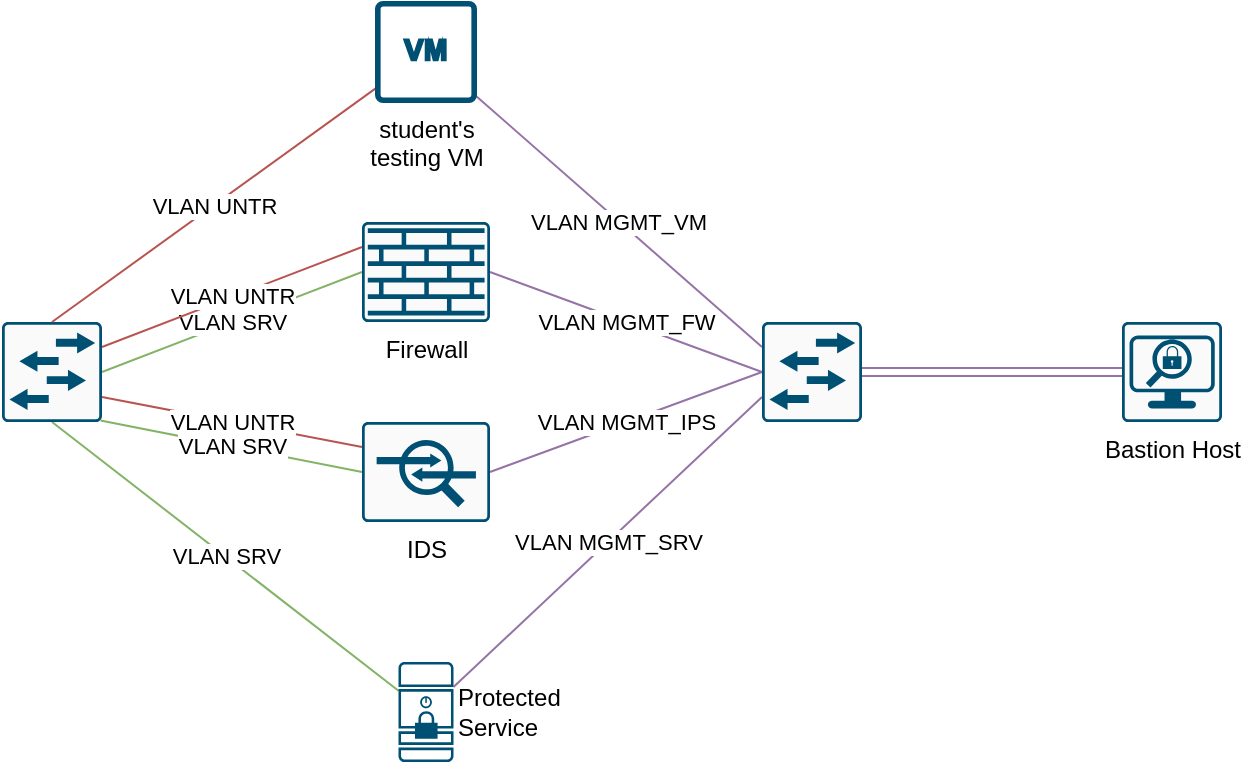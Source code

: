 <mxfile version="14.4.3" type="device" pages="2"><diagram id="MC4qeyAvFHsjD0MpzfU7" name="lab-fw"><mxGraphModel dx="1038" dy="732" grid="1" gridSize="10" guides="1" tooltips="1" connect="1" arrows="1" fold="1" page="1" pageScale="5" pageWidth="827" pageHeight="1169" math="0" shadow="0"><root><mxCell id="0"/><mxCell id="1" parent="0"/><mxCell id="MDM1poyxRE-ZIjbw2ITa-63" value="VLAN SRV" style="edgeStyle=none;rounded=0;orthogonalLoop=1;jettySize=auto;html=1;entryX=0.5;entryY=1;entryDx=0;entryDy=0;entryPerimeter=0;endArrow=none;endFill=0;strokeColor=#82b366;fontSize=11;fillColor=#d5e8d4;" parent="1" source="MDM1poyxRE-ZIjbw2ITa-2" target="MDM1poyxRE-ZIjbw2ITa-15" edge="1"><mxGeometry relative="1" as="geometry"/></mxCell><mxCell id="EVLzuXy6i7l5MArPGpG4-6" value="VLAN MGMT_SRV" style="edgeStyle=none;rounded=0;orthogonalLoop=1;jettySize=auto;html=1;exitX=1;exitY=0.25;exitDx=0;exitDy=0;exitPerimeter=0;entryX=0;entryY=0.75;entryDx=0;entryDy=0;entryPerimeter=0;endArrow=none;endFill=0;fillColor=#e1d5e7;strokeColor=#9673a6;" edge="1" parent="1" source="MDM1poyxRE-ZIjbw2ITa-2" target="EVLzuXy6i7l5MArPGpG4-1"><mxGeometry relative="1" as="geometry"/></mxCell><mxCell id="MDM1poyxRE-ZIjbw2ITa-2" value="&lt;div&gt;Protected &lt;br&gt;&lt;/div&gt;&lt;div&gt;Service&lt;/div&gt;" style="points=[[0.015,0.015,0],[0.985,0.015,0],[0.985,0.985,0],[0.015,0.985,0],[0.25,0,0],[0.5,0,0],[0.75,0,0],[1,0.25,0],[1,0.5,0],[1,0.75,0],[0.75,1,0],[0.5,1,0],[0.25,1,0],[0,0.75,0],[0,0.5,0],[0,0.25,0]];verticalLabelPosition=middle;html=1;verticalAlign=middle;aspect=fixed;align=left;pointerEvents=1;shape=mxgraph.cisco19.secure_server;fillColor=#005073;strokeColor=none;labelPosition=right;" parent="1" vertex="1"><mxGeometry x="588.25" y="880" width="27.5" height="50" as="geometry"/></mxCell><mxCell id="EVLzuXy6i7l5MArPGpG4-4" value="VLAN SRV" style="edgeStyle=none;rounded=0;orthogonalLoop=1;jettySize=auto;html=1;exitX=0;exitY=0.5;exitDx=0;exitDy=0;exitPerimeter=0;entryX=1;entryY=0.5;entryDx=0;entryDy=0;entryPerimeter=0;endArrow=none;endFill=0;fillColor=#d5e8d4;strokeColor=#82b366;" edge="1" parent="1" source="MDM1poyxRE-ZIjbw2ITa-8" target="MDM1poyxRE-ZIjbw2ITa-15"><mxGeometry relative="1" as="geometry"/></mxCell><mxCell id="EVLzuXy6i7l5MArPGpG4-8" value="VLAN MGMT_FW" style="edgeStyle=none;rounded=0;orthogonalLoop=1;jettySize=auto;html=1;exitX=1;exitY=0.5;exitDx=0;exitDy=0;exitPerimeter=0;entryX=0;entryY=0.5;entryDx=0;entryDy=0;entryPerimeter=0;endArrow=none;endFill=0;fillColor=#e1d5e7;strokeColor=#9673a6;" edge="1" parent="1" source="MDM1poyxRE-ZIjbw2ITa-8" target="EVLzuXy6i7l5MArPGpG4-1"><mxGeometry relative="1" as="geometry"/></mxCell><mxCell id="EVLzuXy6i7l5MArPGpG4-11" value="VLAN UNTR" style="edgeStyle=none;rounded=0;orthogonalLoop=1;jettySize=auto;html=1;exitX=0;exitY=0.25;exitDx=0;exitDy=0;exitPerimeter=0;entryX=1;entryY=0.25;entryDx=0;entryDy=0;entryPerimeter=0;endArrow=none;endFill=0;fillColor=#f8cecc;strokeColor=#b85450;" edge="1" parent="1" source="MDM1poyxRE-ZIjbw2ITa-8" target="MDM1poyxRE-ZIjbw2ITa-15"><mxGeometry relative="1" as="geometry"/></mxCell><mxCell id="MDM1poyxRE-ZIjbw2ITa-8" value="Firewall" style="points=[[0.015,0.015,0],[0.985,0.015,0],[0.985,0.985,0],[0.015,0.985,0],[0.25,0,0],[0.5,0,0],[0.75,0,0],[1,0.25,0],[1,0.5,0],[1,0.75,0],[0.75,1,0],[0.5,1,0],[0.25,1,0],[0,0.75,0],[0,0.5,0],[0,0.25,0]];verticalLabelPosition=bottom;html=1;verticalAlign=top;aspect=fixed;align=center;pointerEvents=1;shape=mxgraph.cisco19.rect;prIcon=firewall;fillColor=#FAFAFA;strokeColor=#005073;" parent="1" vertex="1"><mxGeometry x="570" y="660" width="64" height="50" as="geometry"/></mxCell><mxCell id="EVLzuXy6i7l5MArPGpG4-3" style="edgeStyle=orthogonalEdgeStyle;rounded=0;orthogonalLoop=1;jettySize=auto;html=1;exitX=0;exitY=0.5;exitDx=0;exitDy=0;exitPerimeter=0;entryX=1;entryY=0.5;entryDx=0;entryDy=0;entryPerimeter=0;endArrow=none;endFill=0;shape=link;fillColor=#e1d5e7;strokeColor=#9673a6;" edge="1" parent="1" source="MDM1poyxRE-ZIjbw2ITa-14" target="EVLzuXy6i7l5MArPGpG4-1"><mxGeometry relative="1" as="geometry"/></mxCell><mxCell id="MDM1poyxRE-ZIjbw2ITa-14" value="&lt;div&gt;Bastion Host&lt;/div&gt;" style="points=[[0.015,0.015,0],[0.985,0.015,0],[0.985,0.985,0],[0.015,0.985,0],[0.25,0,0],[0.5,0,0],[0.75,0,0],[1,0.25,0],[1,0.5,0],[1,0.75,0],[0.75,1,0],[0.5,1,0],[0.25,1,0],[0,0.75,0],[0,0.5,0],[0,0.25,0]];verticalLabelPosition=bottom;html=1;verticalAlign=top;aspect=fixed;align=center;pointerEvents=1;shape=mxgraph.cisco19.rect;prIcon=security_management;fillColor=#FAFAFA;strokeColor=#005073;" parent="1" vertex="1"><mxGeometry x="950" y="710" width="50" height="50" as="geometry"/></mxCell><mxCell id="MDM1poyxRE-ZIjbw2ITa-15" value="" style="points=[[0.015,0.015,0],[0.985,0.015,0],[0.985,0.985,0],[0.015,0.985,0],[0.25,0,0],[0.5,0,0],[0.75,0,0],[1,0.25,0],[1,0.5,0],[1,0.75,0],[0.75,1,0],[0.5,1,0],[0.25,1,0],[0,0.75,0],[0,0.5,0],[0,0.25,0]];verticalLabelPosition=bottom;html=1;verticalAlign=top;aspect=fixed;align=center;pointerEvents=1;shape=mxgraph.cisco19.rect;prIcon=l2_switch;fillColor=#FAFAFA;strokeColor=#005073;" parent="1" vertex="1"><mxGeometry x="390" y="710" width="50" height="50" as="geometry"/></mxCell><mxCell id="EVLzuXy6i7l5MArPGpG4-5" value="VLAN UNTR" style="edgeStyle=none;rounded=0;orthogonalLoop=1;jettySize=auto;html=1;exitX=0;exitY=0.25;exitDx=0;exitDy=0;exitPerimeter=0;entryX=1;entryY=0.75;entryDx=0;entryDy=0;entryPerimeter=0;endArrow=none;endFill=0;fillColor=#f8cecc;strokeColor=#b85450;" edge="1" parent="1" source="MDM1poyxRE-ZIjbw2ITa-16" target="MDM1poyxRE-ZIjbw2ITa-15"><mxGeometry relative="1" as="geometry"/></mxCell><mxCell id="EVLzuXy6i7l5MArPGpG4-7" value="VLAN MGMT_IPS" style="edgeStyle=none;rounded=0;orthogonalLoop=1;jettySize=auto;html=1;exitX=1;exitY=0.5;exitDx=0;exitDy=0;exitPerimeter=0;entryX=0;entryY=0.5;entryDx=0;entryDy=0;entryPerimeter=0;endArrow=none;endFill=0;fillColor=#e1d5e7;strokeColor=#9673a6;" edge="1" parent="1" source="MDM1poyxRE-ZIjbw2ITa-16" target="EVLzuXy6i7l5MArPGpG4-1"><mxGeometry relative="1" as="geometry"/></mxCell><mxCell id="EVLzuXy6i7l5MArPGpG4-12" value="VLAN SRV" style="edgeStyle=none;rounded=0;orthogonalLoop=1;jettySize=auto;html=1;exitX=0;exitY=0.5;exitDx=0;exitDy=0;exitPerimeter=0;entryX=0.985;entryY=0.985;entryDx=0;entryDy=0;entryPerimeter=0;endArrow=none;endFill=0;fillColor=#d5e8d4;strokeColor=#82b366;" edge="1" parent="1" source="MDM1poyxRE-ZIjbw2ITa-16" target="MDM1poyxRE-ZIjbw2ITa-15"><mxGeometry relative="1" as="geometry"/></mxCell><mxCell id="MDM1poyxRE-ZIjbw2ITa-16" value="IDS" style="points=[[0.015,0.015,0],[0.985,0.015,0],[0.985,0.985,0],[0.015,0.985,0],[0.25,0,0],[0.5,0,0],[0.75,0,0],[1,0.25,0],[1,0.5,0],[1,0.75,0],[0.75,1,0],[0.5,1,0],[0.25,1,0],[0,0.75,0],[0,0.5,0],[0,0.25,0]];verticalLabelPosition=bottom;html=1;verticalAlign=top;aspect=fixed;align=center;pointerEvents=1;shape=mxgraph.cisco19.rect;prIcon=ips_ids;fillColor=#FAFAFA;strokeColor=#005073;" parent="1" vertex="1"><mxGeometry x="570" y="760" width="64" height="50" as="geometry"/></mxCell><mxCell id="EVLzuXy6i7l5MArPGpG4-2" value="VLAN UNTR" style="rounded=0;orthogonalLoop=1;jettySize=auto;html=1;entryX=0.5;entryY=0;entryDx=0;entryDy=0;entryPerimeter=0;endArrow=none;endFill=0;fillColor=#f8cecc;strokeColor=#b85450;" edge="1" parent="1" source="MDM1poyxRE-ZIjbw2ITa-38" target="MDM1poyxRE-ZIjbw2ITa-15"><mxGeometry relative="1" as="geometry"/></mxCell><mxCell id="EVLzuXy6i7l5MArPGpG4-9" value="VLAN MGMT_VM" style="edgeStyle=none;rounded=0;orthogonalLoop=1;jettySize=auto;html=1;entryX=0;entryY=0.25;entryDx=0;entryDy=0;entryPerimeter=0;endArrow=none;endFill=0;fillColor=#e1d5e7;strokeColor=#9673a6;" edge="1" parent="1" source="MDM1poyxRE-ZIjbw2ITa-38" target="EVLzuXy6i7l5MArPGpG4-1"><mxGeometry relative="1" as="geometry"/></mxCell><mxCell id="MDM1poyxRE-ZIjbw2ITa-38" value="&lt;div&gt;student's &lt;br&gt;&lt;/div&gt;&lt;div&gt;testing VM&lt;br&gt;&lt;/div&gt;" style="pointerEvents=1;shadow=0;dashed=0;html=1;aspect=fixed;labelPosition=center;verticalLabelPosition=bottom;verticalAlign=top;align=center;outlineConnect=0;shape=mxgraph.vvd.virtual_machine;strokeColor=#005073;fillColor=#005073;" parent="1" vertex="1"><mxGeometry x="577" y="550" width="50" height="50" as="geometry"/></mxCell><mxCell id="EVLzuXy6i7l5MArPGpG4-1" value="" style="points=[[0.015,0.015,0],[0.985,0.015,0],[0.985,0.985,0],[0.015,0.985,0],[0.25,0,0],[0.5,0,0],[0.75,0,0],[1,0.25,0],[1,0.5,0],[1,0.75,0],[0.75,1,0],[0.5,1,0],[0.25,1,0],[0,0.75,0],[0,0.5,0],[0,0.25,0]];verticalLabelPosition=bottom;html=1;verticalAlign=top;aspect=fixed;align=center;pointerEvents=1;shape=mxgraph.cisco19.rect;prIcon=l2_switch;fillColor=#FAFAFA;strokeColor=#005073;" vertex="1" parent="1"><mxGeometry x="770" y="710" width="50" height="50" as="geometry"/></mxCell></root></mxGraphModel></diagram><diagram id="bZg6UGCs7tMOZd9lpdk5" name="old-pvlan"><mxGraphModel dx="1038" dy="732" grid="1" gridSize="10" guides="1" tooltips="1" connect="1" arrows="1" fold="1" page="1" pageScale="1" pageWidth="827" pageHeight="1169" math="0" shadow="0"><root><mxCell id="fGndxngKlN5QLC4Sep7N-0"/><mxCell id="fGndxngKlN5QLC4Sep7N-1" parent="fGndxngKlN5QLC4Sep7N-0"/><mxCell id="fGndxngKlN5QLC4Sep7N-2" style="edgeStyle=none;rounded=0;orthogonalLoop=1;jettySize=auto;html=1;endArrow=none;endFill=0;strokeColor=#000000;fontSize=13;" edge="1" parent="fGndxngKlN5QLC4Sep7N-1" source="fGndxngKlN5QLC4Sep7N-4" target="fGndxngKlN5QLC4Sep7N-48"><mxGeometry relative="1" as="geometry"/></mxCell><mxCell id="fGndxngKlN5QLC4Sep7N-3" value="VLAN 220" style="edgeStyle=none;rounded=0;orthogonalLoop=1;jettySize=auto;html=1;entryX=0.5;entryY=0;entryDx=0;entryDy=0;entryPerimeter=0;endArrow=none;endFill=0;strokeColor=#000000;fontSize=11;" edge="1" parent="fGndxngKlN5QLC4Sep7N-1" source="fGndxngKlN5QLC4Sep7N-4" target="fGndxngKlN5QLC4Sep7N-19"><mxGeometry relative="1" as="geometry"/></mxCell><mxCell id="fGndxngKlN5QLC4Sep7N-4" value="&lt;div&gt;Protected &lt;br&gt;&lt;/div&gt;&lt;div&gt;Service&lt;/div&gt;" style="points=[[0.015,0.015,0],[0.985,0.015,0],[0.985,0.985,0],[0.015,0.985,0],[0.25,0,0],[0.5,0,0],[0.75,0,0],[1,0.25,0],[1,0.5,0],[1,0.75,0],[0.75,1,0],[0.5,1,0],[0.25,1,0],[0,0.75,0],[0,0.5,0],[0,0.25,0]];verticalLabelPosition=middle;html=1;verticalAlign=middle;aspect=fixed;align=left;pointerEvents=1;shape=mxgraph.cisco19.secure_server;fillColor=#005073;strokeColor=none;labelPosition=right;" vertex="1" parent="fGndxngKlN5QLC4Sep7N-1"><mxGeometry x="401.25" y="460" width="27.5" height="50" as="geometry"/></mxCell><mxCell id="fGndxngKlN5QLC4Sep7N-5" style="edgeStyle=orthogonalEdgeStyle;rounded=0;orthogonalLoop=1;jettySize=auto;html=1;entryX=1;entryY=0.5;entryDx=0;entryDy=0;entryPerimeter=0;endArrow=none;endFill=0;strokeColor=#000000;" edge="1" parent="fGndxngKlN5QLC4Sep7N-1" source="fGndxngKlN5QLC4Sep7N-37" target="fGndxngKlN5QLC4Sep7N-8"><mxGeometry relative="1" as="geometry"/></mxCell><mxCell id="fGndxngKlN5QLC4Sep7N-6" style="edgeStyle=none;rounded=0;orthogonalLoop=1;jettySize=auto;html=1;entryX=1;entryY=0.5;entryDx=0;entryDy=0;entryPerimeter=0;endArrow=none;endFill=0;strokeColor=#000000;" edge="1" parent="fGndxngKlN5QLC4Sep7N-1" source="fGndxngKlN5QLC4Sep7N-37" target="fGndxngKlN5QLC4Sep7N-10"><mxGeometry relative="1" as="geometry"/></mxCell><mxCell id="fGndxngKlN5QLC4Sep7N-7" value="VLAN 120,220" style="edgeStyle=orthogonalEdgeStyle;rounded=0;orthogonalLoop=1;jettySize=auto;html=1;endArrow=none;endFill=0;entryX=1;entryY=0.5;entryDx=0;entryDy=0;entryPerimeter=0;" edge="1" parent="fGndxngKlN5QLC4Sep7N-1" source="fGndxngKlN5QLC4Sep7N-8" target="fGndxngKlN5QLC4Sep7N-19"><mxGeometry relative="1" as="geometry"><mxPoint x="427.5" y="735" as="targetPoint"/></mxGeometry></mxCell><mxCell id="fGndxngKlN5QLC4Sep7N-8" value="" style="points=[[0.015,0.015,0],[0.985,0.015,0],[0.985,0.985,0],[0.015,0.985,0],[0.25,0,0],[0.5,0,0],[0.75,0,0],[1,0.25,0],[1,0.5,0],[1,0.75,0],[0.75,1,0],[0.5,1,0],[0.25,1,0],[0,0.75,0],[0,0.5,0],[0,0.25,0]];verticalLabelPosition=bottom;html=1;verticalAlign=top;aspect=fixed;align=center;pointerEvents=1;shape=mxgraph.cisco19.rect;prIcon=firewall;fillColor=#FAFAFA;strokeColor=#005073;" vertex="1" parent="fGndxngKlN5QLC4Sep7N-1"><mxGeometry x="550" y="710" width="64" height="50" as="geometry"/></mxCell><mxCell id="fGndxngKlN5QLC4Sep7N-9" value="VLAN 1N0,2N0" style="edgeStyle=none;rounded=0;orthogonalLoop=1;jettySize=auto;html=1;entryX=0.985;entryY=0.985;entryDx=0;entryDy=0;entryPerimeter=0;endArrow=none;endFill=0;strokeColor=#000000;" edge="1" parent="fGndxngKlN5QLC4Sep7N-1" source="fGndxngKlN5QLC4Sep7N-10" target="fGndxngKlN5QLC4Sep7N-19"><mxGeometry relative="1" as="geometry"><mxPoint x="427.5" y="747.5" as="targetPoint"/></mxGeometry></mxCell><mxCell id="fGndxngKlN5QLC4Sep7N-10" value="" style="points=[[0.015,0.015,0],[0.985,0.015,0],[0.985,0.985,0],[0.015,0.985,0],[0.25,0,0],[0.5,0,0],[0.75,0,0],[1,0.25,0],[1,0.5,0],[1,0.75,0],[0.75,1,0],[0.5,1,0],[0.25,1,0],[0,0.75,0],[0,0.5,0],[0,0.25,0]];verticalLabelPosition=bottom;html=1;verticalAlign=top;aspect=fixed;align=center;pointerEvents=1;shape=mxgraph.cisco19.rect;prIcon=firewall;fillColor=#FAFAFA;strokeColor=#005073;" vertex="1" parent="fGndxngKlN5QLC4Sep7N-1"><mxGeometry x="550" y="810" width="64" height="50" as="geometry"/></mxCell><mxCell id="fGndxngKlN5QLC4Sep7N-11" value="VLAN 110,210" style="rounded=0;orthogonalLoop=1;jettySize=auto;html=1;endArrow=none;endFill=0;strokeColor=#000000;entryX=1;entryY=0.25;entryDx=0;entryDy=0;entryPerimeter=0;" edge="1" parent="fGndxngKlN5QLC4Sep7N-1" source="fGndxngKlN5QLC4Sep7N-13" target="fGndxngKlN5QLC4Sep7N-19"><mxGeometry relative="1" as="geometry"><mxPoint x="427.5" y="726.828" as="targetPoint"/></mxGeometry></mxCell><mxCell id="fGndxngKlN5QLC4Sep7N-12" style="edgeStyle=none;rounded=0;orthogonalLoop=1;jettySize=auto;html=1;endArrow=none;endFill=0;strokeColor=#000000;exitX=1;exitY=0.5;exitDx=0;exitDy=0;exitPerimeter=0;" edge="1" parent="fGndxngKlN5QLC4Sep7N-1" source="fGndxngKlN5QLC4Sep7N-13" target="fGndxngKlN5QLC4Sep7N-37"><mxGeometry relative="1" as="geometry"/></mxCell><mxCell id="fGndxngKlN5QLC4Sep7N-13" value="Firewall" style="points=[[0.015,0.015,0],[0.985,0.015,0],[0.985,0.985,0],[0.015,0.985,0],[0.25,0,0],[0.5,0,0],[0.75,0,0],[1,0.25,0],[1,0.5,0],[1,0.75,0],[0.75,1,0],[0.5,1,0],[0.25,1,0],[0,0.75,0],[0,0.5,0],[0,0.25,0]];verticalLabelPosition=bottom;html=1;verticalAlign=top;aspect=fixed;align=center;pointerEvents=1;shape=mxgraph.cisco19.rect;prIcon=firewall;fillColor=#FAFAFA;strokeColor=#005073;" vertex="1" parent="fGndxngKlN5QLC4Sep7N-1"><mxGeometry x="550" y="610" width="64" height="50" as="geometry"/></mxCell><mxCell id="fGndxngKlN5QLC4Sep7N-14" value="VLAN 120,220" style="edgeStyle=none;rounded=0;orthogonalLoop=1;jettySize=auto;html=1;entryX=0;entryY=0.5;entryDx=0;entryDy=0;entryPerimeter=0;endArrow=none;endFill=0;strokeColor=#000000;" edge="1" parent="fGndxngKlN5QLC4Sep7N-1" source="fGndxngKlN5QLC4Sep7N-16" target="fGndxngKlN5QLC4Sep7N-19"><mxGeometry relative="1" as="geometry"/></mxCell><mxCell id="fGndxngKlN5QLC4Sep7N-15" style="edgeStyle=elbowEdgeStyle;rounded=0;orthogonalLoop=1;jettySize=auto;html=1;entryX=0.5;entryY=0.5;entryDx=0;entryDy=0;endArrow=none;endFill=0;strokeColor=#000000;" edge="1" parent="fGndxngKlN5QLC4Sep7N-1" source="fGndxngKlN5QLC4Sep7N-16" target="fGndxngKlN5QLC4Sep7N-40"><mxGeometry relative="1" as="geometry"/></mxCell><mxCell id="fGndxngKlN5QLC4Sep7N-16" value="" style="points=[[0.015,0.015,0],[0.985,0.015,0],[0.985,0.985,0],[0.015,0.985,0],[0.25,0,0],[0.5,0,0],[0.75,0,0],[1,0.25,0],[1,0.5,0],[1,0.75,0],[0.75,1,0],[0.5,1,0],[0.25,1,0],[0,0.75,0],[0,0.5,0],[0,0.25,0]];verticalLabelPosition=bottom;html=1;verticalAlign=top;aspect=fixed;align=center;pointerEvents=1;shape=mxgraph.cisco19.rect;prIcon=ips_ids;fillColor=#FAFAFA;strokeColor=#005073;" vertex="1" parent="fGndxngKlN5QLC4Sep7N-1"><mxGeometry x="220" y="710" width="64" height="50" as="geometry"/></mxCell><mxCell id="fGndxngKlN5QLC4Sep7N-17" style="edgeStyle=elbowEdgeStyle;rounded=0;orthogonalLoop=1;jettySize=auto;html=1;entryX=0.5;entryY=0.5;entryDx=0;entryDy=0;endArrow=none;endFill=0;strokeColor=#000000;" edge="1" parent="fGndxngKlN5QLC4Sep7N-1" source="fGndxngKlN5QLC4Sep7N-18" target="fGndxngKlN5QLC4Sep7N-37"><mxGeometry relative="1" as="geometry"/></mxCell><mxCell id="fGndxngKlN5QLC4Sep7N-18" value="&lt;div&gt;Bastion Host&lt;/div&gt;&lt;div&gt;(promisc)&lt;br&gt;&lt;/div&gt;" style="points=[[0.015,0.015,0],[0.985,0.015,0],[0.985,0.985,0],[0.015,0.985,0],[0.25,0,0],[0.5,0,0],[0.75,0,0],[1,0.25,0],[1,0.5,0],[1,0.75,0],[0.75,1,0],[0.5,1,0],[0.25,1,0],[0,0.75,0],[0,0.5,0],[0,0.25,0]];verticalLabelPosition=bottom;html=1;verticalAlign=top;aspect=fixed;align=center;pointerEvents=1;shape=mxgraph.cisco19.rect;prIcon=security_management;fillColor=#FAFAFA;strokeColor=#005073;" vertex="1" parent="fGndxngKlN5QLC4Sep7N-1"><mxGeometry x="850" y="709" width="50" height="50" as="geometry"/></mxCell><mxCell id="fGndxngKlN5QLC4Sep7N-19" value="" style="points=[[0.015,0.015,0],[0.985,0.015,0],[0.985,0.985,0],[0.015,0.985,0],[0.25,0,0],[0.5,0,0],[0.75,0,0],[1,0.25,0],[1,0.5,0],[1,0.75,0],[0.75,1,0],[0.5,1,0],[0.25,1,0],[0,0.75,0],[0,0.5,0],[0,0.25,0]];verticalLabelPosition=bottom;html=1;verticalAlign=top;aspect=fixed;align=center;pointerEvents=1;shape=mxgraph.cisco19.rect;prIcon=l2_switch;fillColor=#FAFAFA;strokeColor=#005073;" vertex="1" parent="fGndxngKlN5QLC4Sep7N-1"><mxGeometry x="390" y="710" width="50" height="50" as="geometry"/></mxCell><mxCell id="fGndxngKlN5QLC4Sep7N-20" value="VLAN 110,210" style="edgeStyle=none;rounded=0;orthogonalLoop=1;jettySize=auto;html=1;entryX=0;entryY=0.25;entryDx=0;entryDy=0;entryPerimeter=0;endArrow=none;endFill=0;strokeColor=#000000;" edge="1" parent="fGndxngKlN5QLC4Sep7N-1" source="fGndxngKlN5QLC4Sep7N-22" target="fGndxngKlN5QLC4Sep7N-19"><mxGeometry relative="1" as="geometry"/></mxCell><mxCell id="fGndxngKlN5QLC4Sep7N-21" style="edgeStyle=elbowEdgeStyle;rounded=0;orthogonalLoop=1;jettySize=auto;html=1;entryX=0.155;entryY=0;entryDx=0;entryDy=0;entryPerimeter=0;endArrow=none;endFill=0;strokeColor=#000000;" edge="1" parent="fGndxngKlN5QLC4Sep7N-1" source="fGndxngKlN5QLC4Sep7N-22" target="fGndxngKlN5QLC4Sep7N-40"><mxGeometry relative="1" as="geometry"/></mxCell><mxCell id="fGndxngKlN5QLC4Sep7N-22" value="IDS" style="points=[[0.015,0.015,0],[0.985,0.015,0],[0.985,0.985,0],[0.015,0.985,0],[0.25,0,0],[0.5,0,0],[0.75,0,0],[1,0.25,0],[1,0.5,0],[1,0.75,0],[0.75,1,0],[0.5,1,0],[0.25,1,0],[0,0.75,0],[0,0.5,0],[0,0.25,0]];verticalLabelPosition=bottom;html=1;verticalAlign=top;aspect=fixed;align=center;pointerEvents=1;shape=mxgraph.cisco19.rect;prIcon=ips_ids;fillColor=#FAFAFA;strokeColor=#005073;" vertex="1" parent="fGndxngKlN5QLC4Sep7N-1"><mxGeometry x="220" y="610" width="64" height="50" as="geometry"/></mxCell><mxCell id="fGndxngKlN5QLC4Sep7N-23" value="VLAN 1N0,2N0" style="edgeStyle=none;rounded=0;orthogonalLoop=1;jettySize=auto;html=1;entryX=0;entryY=0.75;entryDx=0;entryDy=0;entryPerimeter=0;endArrow=none;endFill=0;strokeColor=#000000;" edge="1" parent="fGndxngKlN5QLC4Sep7N-1" source="fGndxngKlN5QLC4Sep7N-25" target="fGndxngKlN5QLC4Sep7N-19"><mxGeometry relative="1" as="geometry"/></mxCell><mxCell id="fGndxngKlN5QLC4Sep7N-24" style="edgeStyle=elbowEdgeStyle;rounded=0;orthogonalLoop=1;jettySize=auto;html=1;endArrow=none;endFill=0;strokeColor=#000000;" edge="1" parent="fGndxngKlN5QLC4Sep7N-1" source="fGndxngKlN5QLC4Sep7N-25" target="fGndxngKlN5QLC4Sep7N-40"><mxGeometry relative="1" as="geometry"><mxPoint x="110" y="835" as="targetPoint"/><Array as="points"><mxPoint x="80" y="790"/></Array></mxGeometry></mxCell><mxCell id="fGndxngKlN5QLC4Sep7N-25" value="" style="points=[[0.015,0.015,0],[0.985,0.015,0],[0.985,0.985,0],[0.015,0.985,0],[0.25,0,0],[0.5,0,0],[0.75,0,0],[1,0.25,0],[1,0.5,0],[1,0.75,0],[0.75,1,0],[0.5,1,0],[0.25,1,0],[0,0.75,0],[0,0.5,0],[0,0.25,0]];verticalLabelPosition=bottom;html=1;verticalAlign=top;aspect=fixed;align=center;pointerEvents=1;shape=mxgraph.cisco19.rect;prIcon=ips_ids;fillColor=#FAFAFA;strokeColor=#005073;" vertex="1" parent="fGndxngKlN5QLC4Sep7N-1"><mxGeometry x="220" y="810" width="64" height="50" as="geometry"/></mxCell><mxCell id="fGndxngKlN5QLC4Sep7N-26" style="edgeStyle=none;rounded=0;orthogonalLoop=1;jettySize=auto;html=1;endArrow=none;endFill=0;strokeColor=#000000;" edge="1" parent="fGndxngKlN5QLC4Sep7N-1" source="fGndxngKlN5QLC4Sep7N-30" target="fGndxngKlN5QLC4Sep7N-34"><mxGeometry relative="1" as="geometry"/></mxCell><mxCell id="fGndxngKlN5QLC4Sep7N-27" style="edgeStyle=none;rounded=0;orthogonalLoop=1;jettySize=auto;html=1;endArrow=none;endFill=0;strokeColor=#000000;" edge="1" parent="fGndxngKlN5QLC4Sep7N-1" source="fGndxngKlN5QLC4Sep7N-30" target="fGndxngKlN5QLC4Sep7N-32"><mxGeometry relative="1" as="geometry"/></mxCell><mxCell id="fGndxngKlN5QLC4Sep7N-28" style="edgeStyle=none;rounded=0;orthogonalLoop=1;jettySize=auto;html=1;endArrow=none;endFill=0;strokeColor=#000000;" edge="1" parent="fGndxngKlN5QLC4Sep7N-1" source="fGndxngKlN5QLC4Sep7N-30" target="fGndxngKlN5QLC4Sep7N-36"><mxGeometry relative="1" as="geometry"/></mxCell><mxCell id="fGndxngKlN5QLC4Sep7N-29" style="edgeStyle=elbowEdgeStyle;rounded=0;orthogonalLoop=1;jettySize=auto;html=1;endArrow=none;endFill=0;strokeColor=#000000;" edge="1" parent="fGndxngKlN5QLC4Sep7N-1" source="fGndxngKlN5QLC4Sep7N-30" target="fGndxngKlN5QLC4Sep7N-37"><mxGeometry relative="1" as="geometry"><mxPoint x="660" y="1130" as="sourcePoint"/><mxPoint x="720" y="980" as="targetPoint"/><Array as="points"><mxPoint x="750" y="1100"/></Array></mxGeometry></mxCell><mxCell id="fGndxngKlN5QLC4Sep7N-30" value="&lt;font color=&quot;#005073&quot;&gt;PVLAN (isolated)&lt;br&gt;&lt;/font&gt;" style="html=1;outlineConnect=0;gradientColor=none;gradientDirection=north;strokeWidth=2;shape=mxgraph.networks.bus;gradientColor=none;gradientDirection=north;fontColor=#ffffff;perimeter=backbonePerimeter;backboneSize=20;fillColor=#FAFAFA;strokeColor=#005073;points=[[0,0.2],[0.5,0],[1,0.2]];labelPosition=center;verticalLabelPosition=bottom;align=center;verticalAlign=top;fontSize=13;" vertex="1" parent="fGndxngKlN5QLC4Sep7N-1"><mxGeometry x="314" y="1080" width="200" height="20" as="geometry"/></mxCell><mxCell id="fGndxngKlN5QLC4Sep7N-31" value="VLAN 120" style="edgeStyle=none;rounded=0;orthogonalLoop=1;jettySize=auto;html=1;entryX=0.5;entryY=1;entryDx=0;entryDy=0;entryPerimeter=0;endArrow=none;endFill=0;strokeColor=#000000;" edge="1" parent="fGndxngKlN5QLC4Sep7N-1" source="fGndxngKlN5QLC4Sep7N-32" target="fGndxngKlN5QLC4Sep7N-19"><mxGeometry relative="1" as="geometry"/></mxCell><mxCell id="fGndxngKlN5QLC4Sep7N-32" value="" style="pointerEvents=1;shadow=0;dashed=0;html=1;aspect=fixed;labelPosition=center;verticalLabelPosition=bottom;verticalAlign=top;align=center;outlineConnect=0;shape=mxgraph.vvd.virtual_machine;strokeColor=#005073;fillColor=#005073;" vertex="1" parent="fGndxngKlN5QLC4Sep7N-1"><mxGeometry x="389" y="940" width="50" height="50" as="geometry"/></mxCell><mxCell id="fGndxngKlN5QLC4Sep7N-33" value="VLAN 110" style="edgeStyle=none;rounded=0;orthogonalLoop=1;jettySize=auto;html=1;entryX=0.25;entryY=1;entryDx=0;entryDy=0;entryPerimeter=0;endArrow=none;endFill=0;strokeColor=#000000;" edge="1" parent="fGndxngKlN5QLC4Sep7N-1" source="fGndxngKlN5QLC4Sep7N-34" target="fGndxngKlN5QLC4Sep7N-19"><mxGeometry relative="1" as="geometry"/></mxCell><mxCell id="fGndxngKlN5QLC4Sep7N-34" value="" style="pointerEvents=1;shadow=0;dashed=0;html=1;aspect=fixed;labelPosition=center;verticalLabelPosition=bottom;verticalAlign=top;align=center;outlineConnect=0;shape=mxgraph.vvd.virtual_machine;strokeColor=#005073;fillColor=#005073;" vertex="1" parent="fGndxngKlN5QLC4Sep7N-1"><mxGeometry x="227" y="940" width="50" height="50" as="geometry"/></mxCell><mxCell id="fGndxngKlN5QLC4Sep7N-35" value="VLAN 1N0" style="edgeStyle=none;rounded=0;orthogonalLoop=1;jettySize=auto;html=1;entryX=0.75;entryY=1;entryDx=0;entryDy=0;entryPerimeter=0;endArrow=none;endFill=0;strokeColor=#000000;" edge="1" parent="fGndxngKlN5QLC4Sep7N-1" source="fGndxngKlN5QLC4Sep7N-36" target="fGndxngKlN5QLC4Sep7N-19"><mxGeometry relative="1" as="geometry"/></mxCell><mxCell id="fGndxngKlN5QLC4Sep7N-36" value="&lt;div&gt;student's &lt;br&gt;&lt;/div&gt;&lt;div&gt;testing VM&lt;br&gt;&lt;/div&gt;" style="pointerEvents=1;shadow=0;dashed=0;html=1;aspect=fixed;labelPosition=center;verticalLabelPosition=bottom;verticalAlign=top;align=center;outlineConnect=0;shape=mxgraph.vvd.virtual_machine;strokeColor=#005073;fillColor=#005073;" vertex="1" parent="fGndxngKlN5QLC4Sep7N-1"><mxGeometry x="557" y="940" width="50" height="50" as="geometry"/></mxCell><mxCell id="fGndxngKlN5QLC4Sep7N-37" value="" style="html=1;outlineConnect=0;gradientColor=none;gradientDirection=north;strokeWidth=2;shape=mxgraph.networks.bus;gradientColor=none;gradientDirection=north;fontColor=#ffffff;perimeter=backbonePerimeter;backboneSize=20;fillColor=#FAFAFA;strokeColor=#005073;direction=south;points=[[0.5,0.5],[0,0.5]]" vertex="1" parent="fGndxngKlN5QLC4Sep7N-1"><mxGeometry x="750" y="589" width="20" height="290" as="geometry"/></mxCell><mxCell id="fGndxngKlN5QLC4Sep7N-38" style="edgeStyle=elbowEdgeStyle;rounded=0;orthogonalLoop=1;jettySize=auto;html=1;endArrow=none;endFill=0;strokeColor=#000000;" edge="1" parent="fGndxngKlN5QLC4Sep7N-1" source="fGndxngKlN5QLC4Sep7N-40"><mxGeometry relative="1" as="geometry"><mxPoint x="310" y="1100" as="targetPoint"/><Array as="points"><mxPoint x="100" y="1100"/></Array></mxGeometry></mxCell><mxCell id="fGndxngKlN5QLC4Sep7N-39" style="edgeStyle=elbowEdgeStyle;rounded=0;orthogonalLoop=1;jettySize=auto;html=1;entryX=0;entryY=0.2;entryDx=0;entryDy=0;endArrow=none;endFill=0;strokeColor=#000000;fontSize=11;elbow=vertical;exitX=0;exitY=0.5;exitDx=0;exitDy=0;" edge="1" parent="fGndxngKlN5QLC4Sep7N-1" source="fGndxngKlN5QLC4Sep7N-40" target="fGndxngKlN5QLC4Sep7N-48"><mxGeometry relative="1" as="geometry"><Array as="points"><mxPoint x="80" y="370"/></Array></mxGeometry></mxCell><mxCell id="fGndxngKlN5QLC4Sep7N-40" value="" style="html=1;outlineConnect=0;gradientColor=none;gradientDirection=north;strokeWidth=2;shape=mxgraph.networks.bus;gradientColor=none;gradientDirection=north;fontColor=#ffffff;perimeter=backbonePerimeter;backboneSize=20;fillColor=#FAFAFA;strokeColor=#005073;direction=south;points=[[0.5,0.5],[0,0.5]]" vertex="1" parent="fGndxngKlN5QLC4Sep7N-1"><mxGeometry x="80" y="590" width="20" height="290" as="geometry"/></mxCell><mxCell id="fGndxngKlN5QLC4Sep7N-41" style="edgeStyle=none;rounded=0;orthogonalLoop=1;jettySize=auto;html=1;endArrow=none;endFill=0;strokeColor=#000000;fontSize=13;" edge="1" parent="fGndxngKlN5QLC4Sep7N-1" source="fGndxngKlN5QLC4Sep7N-43" target="fGndxngKlN5QLC4Sep7N-48"><mxGeometry relative="1" as="geometry"/></mxCell><mxCell id="fGndxngKlN5QLC4Sep7N-42" value="VLAN 2N0" style="edgeStyle=none;rounded=0;orthogonalLoop=1;jettySize=auto;html=1;entryX=0.75;entryY=0;entryDx=0;entryDy=0;entryPerimeter=0;endArrow=none;endFill=0;strokeColor=#000000;fontSize=11;" edge="1" parent="fGndxngKlN5QLC4Sep7N-1" source="fGndxngKlN5QLC4Sep7N-43" target="fGndxngKlN5QLC4Sep7N-19"><mxGeometry relative="1" as="geometry"/></mxCell><mxCell id="fGndxngKlN5QLC4Sep7N-43" value="" style="points=[[0.015,0.015,0],[0.985,0.015,0],[0.985,0.985,0],[0.015,0.985,0],[0.25,0,0],[0.5,0,0],[0.75,0,0],[1,0.25,0],[1,0.5,0],[1,0.75,0],[0.75,1,0],[0.5,1,0],[0.25,1,0],[0,0.75,0],[0,0.5,0],[0,0.25,0]];verticalLabelPosition=bottom;html=1;verticalAlign=top;aspect=fixed;align=center;pointerEvents=1;shape=mxgraph.cisco19.secure_server;fillColor=#005073;strokeColor=none;" vertex="1" parent="fGndxngKlN5QLC4Sep7N-1"><mxGeometry x="568.25" y="460" width="27.5" height="50" as="geometry"/></mxCell><mxCell id="fGndxngKlN5QLC4Sep7N-44" style="edgeStyle=none;rounded=0;orthogonalLoop=1;jettySize=auto;html=1;endArrow=none;endFill=0;strokeColor=#000000;fontSize=13;" edge="1" parent="fGndxngKlN5QLC4Sep7N-1" source="fGndxngKlN5QLC4Sep7N-46" target="fGndxngKlN5QLC4Sep7N-48"><mxGeometry relative="1" as="geometry"/></mxCell><mxCell id="fGndxngKlN5QLC4Sep7N-45" value="VLAN 210" style="edgeStyle=none;rounded=0;orthogonalLoop=1;jettySize=auto;html=1;entryX=0.25;entryY=0;entryDx=0;entryDy=0;entryPerimeter=0;endArrow=none;endFill=0;strokeColor=#000000;fontSize=11;" edge="1" parent="fGndxngKlN5QLC4Sep7N-1" source="fGndxngKlN5QLC4Sep7N-46" target="fGndxngKlN5QLC4Sep7N-19"><mxGeometry relative="1" as="geometry"/></mxCell><mxCell id="fGndxngKlN5QLC4Sep7N-46" value="" style="points=[[0.015,0.015,0],[0.985,0.015,0],[0.985,0.985,0],[0.015,0.985,0],[0.25,0,0],[0.5,0,0],[0.75,0,0],[1,0.25,0],[1,0.5,0],[1,0.75,0],[0.75,1,0],[0.5,1,0],[0.25,1,0],[0,0.75,0],[0,0.5,0],[0,0.25,0]];verticalLabelPosition=bottom;html=1;verticalAlign=top;aspect=fixed;align=center;pointerEvents=1;shape=mxgraph.cisco19.secure_server;fillColor=#005073;strokeColor=none;" vertex="1" parent="fGndxngKlN5QLC4Sep7N-1"><mxGeometry x="238.25" y="460" width="27.5" height="50" as="geometry"/></mxCell><mxCell id="fGndxngKlN5QLC4Sep7N-47" style="edgeStyle=elbowEdgeStyle;rounded=0;orthogonalLoop=1;jettySize=auto;elbow=vertical;html=1;exitX=1;exitY=0.2;exitDx=0;exitDy=0;entryX=0;entryY=0.5;entryDx=0;entryDy=0;endArrow=none;endFill=0;strokeColor=#000000;fontSize=11;" edge="1" parent="fGndxngKlN5QLC4Sep7N-1" source="fGndxngKlN5QLC4Sep7N-48" target="fGndxngKlN5QLC4Sep7N-37"><mxGeometry relative="1" as="geometry"><Array as="points"><mxPoint x="650" y="370"/></Array></mxGeometry></mxCell><mxCell id="fGndxngKlN5QLC4Sep7N-48" value="&lt;font color=&quot;#005073&quot;&gt;PVLAN (isolated)&lt;br&gt;&lt;/font&gt;" style="html=1;outlineConnect=0;gradientColor=none;gradientDirection=north;strokeWidth=2;shape=mxgraph.networks.bus;gradientColor=none;gradientDirection=north;fontColor=#ffffff;perimeter=backbonePerimeter;backboneSize=20;fillColor=#FAFAFA;strokeColor=#005073;points=[[0,0.2],[0.5,0],[1,0.2]];labelPosition=center;verticalLabelPosition=bottom;align=center;verticalAlign=top;fontSize=13;" vertex="1" parent="fGndxngKlN5QLC4Sep7N-1"><mxGeometry x="314" y="370" width="200" height="20" as="geometry"/></mxCell></root></mxGraphModel></diagram></mxfile>